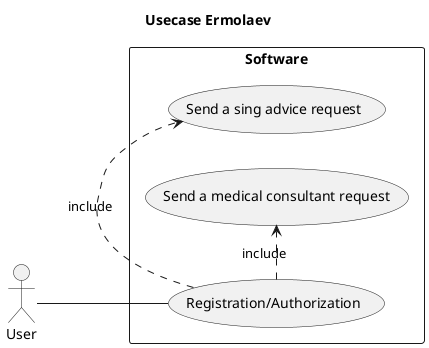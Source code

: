@startuml

title Usecase Ermolaev
left to right direction
actor :User:

rectangle Software {

    usecase (Registration/Authorization)
    usecase (Send a sing advice request)
    usecase (Registration/Authorization)
    usecase (Send a medical consultant request)
   :User: -- (Registration/Authorization)
   (Registration/Authorization) .> (Send a sing advice request) : include
   (Registration/Authorization) .> (Send a medical consultant request) : include
}

@enduml
